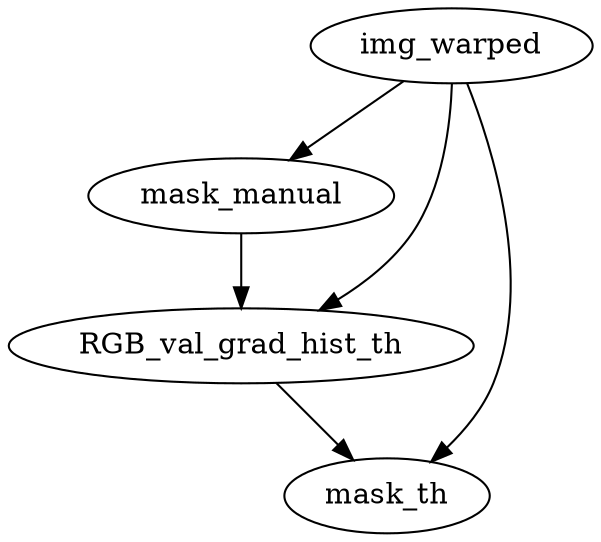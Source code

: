 digraph {
    // mask_th;
    img_warped -> mask_manual;
    {mask_manual; img_warped} -> RGB_val_grad_hist_th;
    {img_warped; RGB_val_grad_hist_th} -> mask_th;
}
